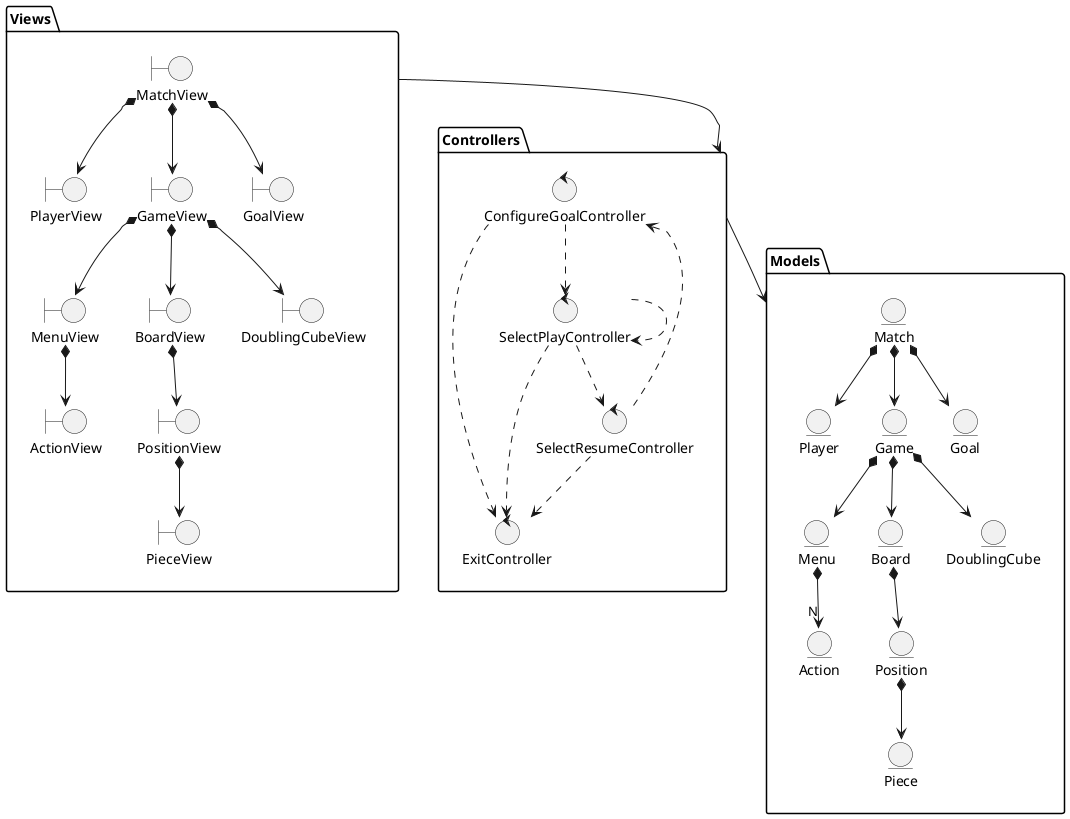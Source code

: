 @startuml

package Views {
    boundary MatchView
    boundary PlayerView
    boundary GameView
    boundary GoalView
    boundary MenuView
    boundary BoardView
    boundary ActionView
    boundary PositionView
    boundary PieceView
    boundary DoublingCubeView

    MatchView *--> GameView
    MatchView *--> GoalView
    MatchView *--> PlayerView
    GameView *--> MenuView
    GameView *--> BoardView
    GameView *--> DoublingCubeView
    MenuView *--> ActionView
    BoardView *--> PositionView
    PositionView *--> PieceView
}

package Models {
    entity Match
    entity Player
    entity Game
    entity Goal
    entity Menu
    entity Board
    entity Action
    entity Position
    entity Piece
    entity DoublingCube

    Match *-down-> Player
    Match *-down-> Goal
    Match *-down-> Game
    Game *-down-> Menu
    Game *-down-> DoublingCube
    Game *-down-> Board
    Board *-down-> Position
    Position *-down-> Piece
    Menu *-down-> "N" Action
}

package Controllers {
    control ConfigureGoalController
    control SelectPlayController
    control SelectResumeController
    control ExitController

    ConfigureGoalController ..> SelectPlayController
    ConfigureGoalController ..> ExitController
    SelectPlayController ..> SelectPlayController
    SelectPlayController ..> SelectResumeController
    SelectPlayController ..> ExitController
    SelectResumeController ..> ConfigureGoalController
    SelectResumeController ..> ExitController
}

Views -down-> Controllers

Controllers -down-> Models





@enduml